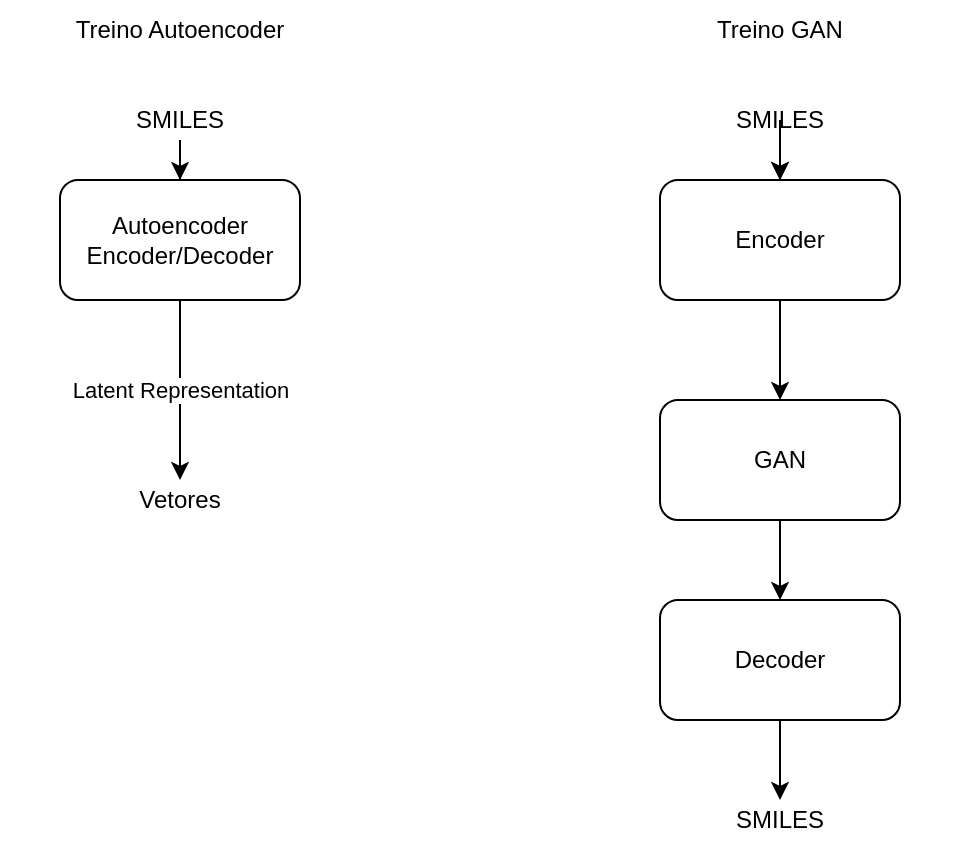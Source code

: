 <mxfile version="14.2.4" type="embed">
    <diagram id="xGYVAaBlfo-47tVgDd7L" name="Page-1">
        <mxGraphModel dx="1130" dy="798" grid="1" gridSize="10" guides="1" tooltips="1" connect="1" arrows="1" fold="1" page="1" pageScale="1" pageWidth="827" pageHeight="1169" math="0" shadow="0">
            <root>
                <mxCell id="0"/>
                <mxCell id="1" parent="0"/>
                <mxCell id="5" style="edgeStyle=orthogonalEdgeStyle;rounded=0;orthogonalLoop=1;jettySize=auto;html=1;entryX=0.5;entryY=0;entryDx=0;entryDy=0;" parent="1" source="2" target="3" edge="1">
                    <mxGeometry relative="1" as="geometry"/>
                </mxCell>
                <mxCell id="2" value="SMILES" style="text;html=1;strokeColor=none;fillColor=none;align=center;verticalAlign=middle;whiteSpace=wrap;rounded=0;" parent="1" vertex="1">
                    <mxGeometry x="70" y="70" width="40" height="20" as="geometry"/>
                </mxCell>
                <mxCell id="7" value="Latent Representation" style="edgeStyle=orthogonalEdgeStyle;rounded=0;orthogonalLoop=1;jettySize=auto;html=1;exitX=0.5;exitY=1;exitDx=0;exitDy=0;entryX=0.5;entryY=0;entryDx=0;entryDy=0;" parent="1" source="3" target="8" edge="1">
                    <mxGeometry relative="1" as="geometry">
                        <mxPoint x="90" y="240" as="targetPoint"/>
                    </mxGeometry>
                </mxCell>
                <mxCell id="3" value="Autoencoder&lt;br&gt;Encoder/Decoder" style="rounded=1;whiteSpace=wrap;html=1;" parent="1" vertex="1">
                    <mxGeometry x="30" y="110" width="120" height="60" as="geometry"/>
                </mxCell>
                <mxCell id="8" value="Vetores" style="text;html=1;strokeColor=none;fillColor=none;align=center;verticalAlign=middle;whiteSpace=wrap;rounded=0;" parent="1" vertex="1">
                    <mxGeometry x="70" y="260" width="40" height="20" as="geometry"/>
                </mxCell>
                <mxCell id="13" style="edgeStyle=orthogonalEdgeStyle;rounded=0;orthogonalLoop=1;jettySize=auto;html=1;exitX=0.5;exitY=1;exitDx=0;exitDy=0;entryX=0.5;entryY=0;entryDx=0;entryDy=0;" parent="1" source="10" target="12" edge="1">
                    <mxGeometry relative="1" as="geometry"/>
                </mxCell>
                <mxCell id="10" value="GAN" style="rounded=1;whiteSpace=wrap;html=1;" parent="1" vertex="1">
                    <mxGeometry x="330" y="220" width="120" height="60" as="geometry"/>
                </mxCell>
                <mxCell id="14" style="edgeStyle=orthogonalEdgeStyle;rounded=0;orthogonalLoop=1;jettySize=auto;html=1;exitX=0.5;exitY=1;exitDx=0;exitDy=0;entryX=0.5;entryY=0;entryDx=0;entryDy=0;" parent="1" source="12" target="15" edge="1">
                    <mxGeometry relative="1" as="geometry">
                        <mxPoint x="390" y="450" as="targetPoint"/>
                    </mxGeometry>
                </mxCell>
                <mxCell id="12" value="Decoder" style="rounded=1;whiteSpace=wrap;html=1;" parent="1" vertex="1">
                    <mxGeometry x="330" y="320" width="120" height="60" as="geometry"/>
                </mxCell>
                <mxCell id="15" value="SMILES" style="text;html=1;strokeColor=none;fillColor=none;align=center;verticalAlign=middle;whiteSpace=wrap;rounded=0;" parent="1" vertex="1">
                    <mxGeometry x="370" y="420" width="40" height="20" as="geometry"/>
                </mxCell>
                <mxCell id="18" value="Treino Autoencoder" style="text;html=1;strokeColor=none;fillColor=none;align=center;verticalAlign=middle;whiteSpace=wrap;rounded=0;" parent="1" vertex="1">
                    <mxGeometry y="20" width="180" height="30" as="geometry"/>
                </mxCell>
                <mxCell id="19" style="edgeStyle=orthogonalEdgeStyle;rounded=0;orthogonalLoop=1;jettySize=auto;html=1;entryX=0.5;entryY=0;entryDx=0;entryDy=0;" parent="1" target="22" edge="1">
                    <mxGeometry relative="1" as="geometry">
                        <mxPoint x="390" y="80" as="sourcePoint"/>
                    </mxGeometry>
                </mxCell>
                <mxCell id="21" value="" style="edgeStyle=orthogonalEdgeStyle;rounded=0;orthogonalLoop=1;jettySize=auto;html=1;exitX=0.5;exitY=1;exitDx=0;exitDy=0;entryX=0.5;entryY=0;entryDx=0;entryDy=0;" parent="1" source="22" target="10" edge="1">
                    <mxGeometry relative="1" as="geometry">
                        <mxPoint x="390" y="260" as="targetPoint"/>
                    </mxGeometry>
                </mxCell>
                <mxCell id="22" value="Encoder" style="rounded=1;whiteSpace=wrap;html=1;" parent="1" vertex="1">
                    <mxGeometry x="330" y="110" width="120" height="60" as="geometry"/>
                </mxCell>
                <mxCell id="24" value="Treino GAN" style="text;html=1;strokeColor=none;fillColor=none;align=center;verticalAlign=middle;whiteSpace=wrap;rounded=0;" parent="1" vertex="1">
                    <mxGeometry x="300" y="20" width="180" height="30" as="geometry"/>
                </mxCell>
                <mxCell id="28" value="" style="edgeStyle=orthogonalEdgeStyle;rounded=0;orthogonalLoop=1;jettySize=auto;html=1;exitX=0.5;exitY=1;exitDx=0;exitDy=0;" parent="1" source="27" target="22" edge="1">
                    <mxGeometry relative="1" as="geometry"/>
                </mxCell>
                <mxCell id="27" value="SMILES" style="text;html=1;strokeColor=none;fillColor=none;align=center;verticalAlign=middle;whiteSpace=wrap;rounded=0;" parent="1" vertex="1">
                    <mxGeometry x="370" y="70" width="40" height="20" as="geometry"/>
                </mxCell>
            </root>
        </mxGraphModel>
    </diagram>
</mxfile>